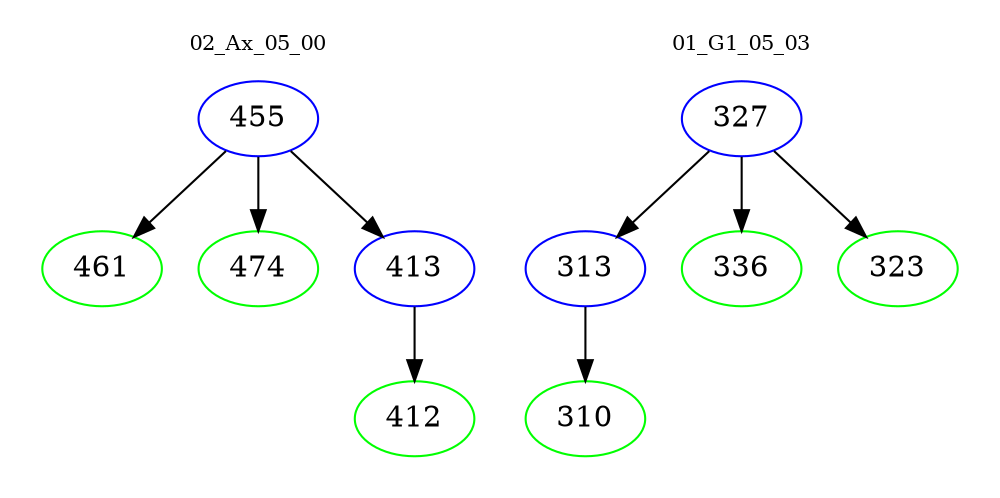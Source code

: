 digraph{
subgraph cluster_0 {
color = white
label = "02_Ax_05_00";
fontsize=10;
T0_455 [label="455", color="blue"]
T0_455 -> T0_461 [color="black"]
T0_461 [label="461", color="green"]
T0_455 -> T0_474 [color="black"]
T0_474 [label="474", color="green"]
T0_455 -> T0_413 [color="black"]
T0_413 [label="413", color="blue"]
T0_413 -> T0_412 [color="black"]
T0_412 [label="412", color="green"]
}
subgraph cluster_1 {
color = white
label = "01_G1_05_03";
fontsize=10;
T1_327 [label="327", color="blue"]
T1_327 -> T1_313 [color="black"]
T1_313 [label="313", color="blue"]
T1_313 -> T1_310 [color="black"]
T1_310 [label="310", color="green"]
T1_327 -> T1_336 [color="black"]
T1_336 [label="336", color="green"]
T1_327 -> T1_323 [color="black"]
T1_323 [label="323", color="green"]
}
}
